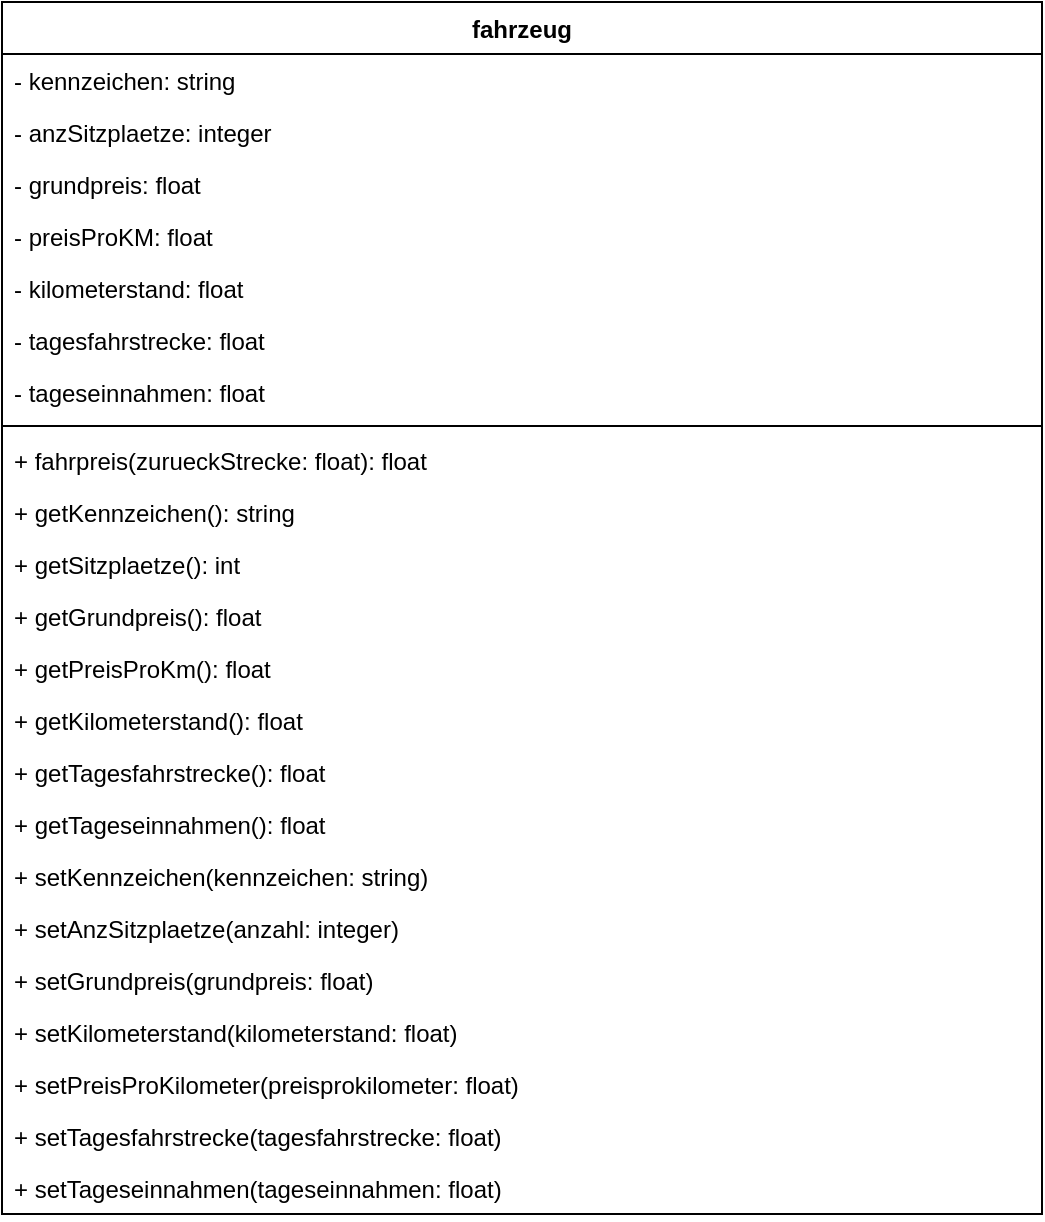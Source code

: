 <mxfile version="13.9.9" type="device"><diagram id="LLiFIgH3LSfJUoOTxBXL" name="Seite-1"><mxGraphModel dx="1086" dy="806" grid="1" gridSize="10" guides="1" tooltips="1" connect="1" arrows="1" fold="1" page="1" pageScale="1" pageWidth="827" pageHeight="1169" math="0" shadow="0"><root><mxCell id="0"/><mxCell id="1" parent="0"/><mxCell id="3kC5DwY2vfXeNxn2ET11-1" value="fahrzeug" style="swimlane;fontStyle=1;align=center;verticalAlign=top;childLayout=stackLayout;horizontal=1;startSize=26;horizontalStack=0;resizeParent=1;resizeParentMax=0;resizeLast=0;collapsible=1;marginBottom=0;" parent="1" vertex="1"><mxGeometry x="120" y="70" width="520" height="606" as="geometry"/></mxCell><mxCell id="3kC5DwY2vfXeNxn2ET11-2" value="- kennzeichen: string" style="text;strokeColor=none;fillColor=none;align=left;verticalAlign=top;spacingLeft=4;spacingRight=4;overflow=hidden;rotatable=0;points=[[0,0.5],[1,0.5]];portConstraint=eastwest;" parent="3kC5DwY2vfXeNxn2ET11-1" vertex="1"><mxGeometry y="26" width="520" height="26" as="geometry"/></mxCell><mxCell id="3kC5DwY2vfXeNxn2ET11-3" value="- anzSitzplaetze: integer" style="text;strokeColor=none;fillColor=none;align=left;verticalAlign=top;spacingLeft=4;spacingRight=4;overflow=hidden;rotatable=0;points=[[0,0.5],[1,0.5]];portConstraint=eastwest;" parent="3kC5DwY2vfXeNxn2ET11-1" vertex="1"><mxGeometry y="52" width="520" height="26" as="geometry"/></mxCell><mxCell id="3kC5DwY2vfXeNxn2ET11-4" value="- grundpreis: float" style="text;strokeColor=none;fillColor=none;align=left;verticalAlign=top;spacingLeft=4;spacingRight=4;overflow=hidden;rotatable=0;points=[[0,0.5],[1,0.5]];portConstraint=eastwest;" parent="3kC5DwY2vfXeNxn2ET11-1" vertex="1"><mxGeometry y="78" width="520" height="26" as="geometry"/></mxCell><mxCell id="3kC5DwY2vfXeNxn2ET11-5" value="- preisProKM: float" style="text;strokeColor=none;fillColor=none;align=left;verticalAlign=top;spacingLeft=4;spacingRight=4;overflow=hidden;rotatable=0;points=[[0,0.5],[1,0.5]];portConstraint=eastwest;" parent="3kC5DwY2vfXeNxn2ET11-1" vertex="1"><mxGeometry y="104" width="520" height="26" as="geometry"/></mxCell><mxCell id="3kC5DwY2vfXeNxn2ET11-6" value="- kilometerstand: float" style="text;strokeColor=none;fillColor=none;align=left;verticalAlign=top;spacingLeft=4;spacingRight=4;overflow=hidden;rotatable=0;points=[[0,0.5],[1,0.5]];portConstraint=eastwest;" parent="3kC5DwY2vfXeNxn2ET11-1" vertex="1"><mxGeometry y="130" width="520" height="26" as="geometry"/></mxCell><mxCell id="3kC5DwY2vfXeNxn2ET11-7" value="- tagesfahrstrecke: float" style="text;strokeColor=none;fillColor=none;align=left;verticalAlign=top;spacingLeft=4;spacingRight=4;overflow=hidden;rotatable=0;points=[[0,0.5],[1,0.5]];portConstraint=eastwest;" parent="3kC5DwY2vfXeNxn2ET11-1" vertex="1"><mxGeometry y="156" width="520" height="26" as="geometry"/></mxCell><mxCell id="3kC5DwY2vfXeNxn2ET11-8" value="- tageseinnahmen: float" style="text;strokeColor=none;fillColor=none;align=left;verticalAlign=top;spacingLeft=4;spacingRight=4;overflow=hidden;rotatable=0;points=[[0,0.5],[1,0.5]];portConstraint=eastwest;" parent="3kC5DwY2vfXeNxn2ET11-1" vertex="1"><mxGeometry y="182" width="520" height="26" as="geometry"/></mxCell><mxCell id="3kC5DwY2vfXeNxn2ET11-9" value="" style="line;strokeWidth=1;fillColor=none;align=left;verticalAlign=middle;spacingTop=-1;spacingLeft=3;spacingRight=3;rotatable=0;labelPosition=right;points=[];portConstraint=eastwest;" parent="3kC5DwY2vfXeNxn2ET11-1" vertex="1"><mxGeometry y="208" width="520" height="8" as="geometry"/></mxCell><mxCell id="3kC5DwY2vfXeNxn2ET11-10" value="+ fahrpreis(zurueckStrecke: float): float" style="text;strokeColor=none;fillColor=none;align=left;verticalAlign=top;spacingLeft=4;spacingRight=4;overflow=hidden;rotatable=0;points=[[0,0.5],[1,0.5]];portConstraint=eastwest;" parent="3kC5DwY2vfXeNxn2ET11-1" vertex="1"><mxGeometry y="216" width="520" height="26" as="geometry"/></mxCell><mxCell id="3kC5DwY2vfXeNxn2ET11-11" value="+ getKennzeichen(): string" style="text;strokeColor=none;fillColor=none;align=left;verticalAlign=top;spacingLeft=4;spacingRight=4;overflow=hidden;rotatable=0;points=[[0,0.5],[1,0.5]];portConstraint=eastwest;" parent="3kC5DwY2vfXeNxn2ET11-1" vertex="1"><mxGeometry y="242" width="520" height="26" as="geometry"/></mxCell><mxCell id="3kC5DwY2vfXeNxn2ET11-12" value="+ getSitzplaetze(): int" style="text;strokeColor=none;fillColor=none;align=left;verticalAlign=top;spacingLeft=4;spacingRight=4;overflow=hidden;rotatable=0;points=[[0,0.5],[1,0.5]];portConstraint=eastwest;" parent="3kC5DwY2vfXeNxn2ET11-1" vertex="1"><mxGeometry y="268" width="520" height="26" as="geometry"/></mxCell><mxCell id="3kC5DwY2vfXeNxn2ET11-13" value="+ getGrundpreis(): float" style="text;strokeColor=none;fillColor=none;align=left;verticalAlign=top;spacingLeft=4;spacingRight=4;overflow=hidden;rotatable=0;points=[[0,0.5],[1,0.5]];portConstraint=eastwest;" parent="3kC5DwY2vfXeNxn2ET11-1" vertex="1"><mxGeometry y="294" width="520" height="26" as="geometry"/></mxCell><mxCell id="3kC5DwY2vfXeNxn2ET11-14" value="+ getPreisProKm(): float" style="text;strokeColor=none;fillColor=none;align=left;verticalAlign=top;spacingLeft=4;spacingRight=4;overflow=hidden;rotatable=0;points=[[0,0.5],[1,0.5]];portConstraint=eastwest;" parent="3kC5DwY2vfXeNxn2ET11-1" vertex="1"><mxGeometry y="320" width="520" height="26" as="geometry"/></mxCell><mxCell id="3kC5DwY2vfXeNxn2ET11-15" value="+ getKilometerstand(): float" style="text;strokeColor=none;fillColor=none;align=left;verticalAlign=top;spacingLeft=4;spacingRight=4;overflow=hidden;rotatable=0;points=[[0,0.5],[1,0.5]];portConstraint=eastwest;" parent="3kC5DwY2vfXeNxn2ET11-1" vertex="1"><mxGeometry y="346" width="520" height="26" as="geometry"/></mxCell><mxCell id="3kC5DwY2vfXeNxn2ET11-16" value="+ getTagesfahrstrecke(): float" style="text;strokeColor=none;fillColor=none;align=left;verticalAlign=top;spacingLeft=4;spacingRight=4;overflow=hidden;rotatable=0;points=[[0,0.5],[1,0.5]];portConstraint=eastwest;" parent="3kC5DwY2vfXeNxn2ET11-1" vertex="1"><mxGeometry y="372" width="520" height="26" as="geometry"/></mxCell><mxCell id="3kC5DwY2vfXeNxn2ET11-17" value="+ getTageseinnahmen(): float" style="text;strokeColor=none;fillColor=none;align=left;verticalAlign=top;spacingLeft=4;spacingRight=4;overflow=hidden;rotatable=0;points=[[0,0.5],[1,0.5]];portConstraint=eastwest;" parent="3kC5DwY2vfXeNxn2ET11-1" vertex="1"><mxGeometry y="398" width="520" height="26" as="geometry"/></mxCell><mxCell id="hANOQzkqG_0_DGfksUP5-1" value="+ setKennzeichen(kennzeichen: string)" style="text;strokeColor=none;fillColor=none;align=left;verticalAlign=top;spacingLeft=4;spacingRight=4;overflow=hidden;rotatable=0;points=[[0,0.5],[1,0.5]];portConstraint=eastwest;" vertex="1" parent="3kC5DwY2vfXeNxn2ET11-1"><mxGeometry y="424" width="520" height="26" as="geometry"/></mxCell><mxCell id="hANOQzkqG_0_DGfksUP5-2" value="+ setAnzSitzplaetze(anzahl: integer)" style="text;strokeColor=none;fillColor=none;align=left;verticalAlign=top;spacingLeft=4;spacingRight=4;overflow=hidden;rotatable=0;points=[[0,0.5],[1,0.5]];portConstraint=eastwest;" vertex="1" parent="3kC5DwY2vfXeNxn2ET11-1"><mxGeometry y="450" width="520" height="26" as="geometry"/></mxCell><mxCell id="hANOQzkqG_0_DGfksUP5-3" value="+ setGrundpreis(grundpreis: float)" style="text;strokeColor=none;fillColor=none;align=left;verticalAlign=top;spacingLeft=4;spacingRight=4;overflow=hidden;rotatable=0;points=[[0,0.5],[1,0.5]];portConstraint=eastwest;" vertex="1" parent="3kC5DwY2vfXeNxn2ET11-1"><mxGeometry y="476" width="520" height="26" as="geometry"/></mxCell><mxCell id="hANOQzkqG_0_DGfksUP5-4" value="+ setKilometerstand(kilometerstand: float)" style="text;strokeColor=none;fillColor=none;align=left;verticalAlign=top;spacingLeft=4;spacingRight=4;overflow=hidden;rotatable=0;points=[[0,0.5],[1,0.5]];portConstraint=eastwest;" vertex="1" parent="3kC5DwY2vfXeNxn2ET11-1"><mxGeometry y="502" width="520" height="26" as="geometry"/></mxCell><mxCell id="hANOQzkqG_0_DGfksUP5-7" value="+ setPreisProKilometer(preisprokilometer: float)" style="text;strokeColor=none;fillColor=none;align=left;verticalAlign=top;spacingLeft=4;spacingRight=4;overflow=hidden;rotatable=0;points=[[0,0.5],[1,0.5]];portConstraint=eastwest;" vertex="1" parent="3kC5DwY2vfXeNxn2ET11-1"><mxGeometry y="528" width="520" height="26" as="geometry"/></mxCell><mxCell id="hANOQzkqG_0_DGfksUP5-5" value="+ setTagesfahrstrecke(tagesfahrstrecke: float)" style="text;strokeColor=none;fillColor=none;align=left;verticalAlign=top;spacingLeft=4;spacingRight=4;overflow=hidden;rotatable=0;points=[[0,0.5],[1,0.5]];portConstraint=eastwest;" vertex="1" parent="3kC5DwY2vfXeNxn2ET11-1"><mxGeometry y="554" width="520" height="26" as="geometry"/></mxCell><mxCell id="hANOQzkqG_0_DGfksUP5-6" value="+ setTageseinnahmen(tageseinnahmen: float)" style="text;strokeColor=none;fillColor=none;align=left;verticalAlign=top;spacingLeft=4;spacingRight=4;overflow=hidden;rotatable=0;points=[[0,0.5],[1,0.5]];portConstraint=eastwest;" vertex="1" parent="3kC5DwY2vfXeNxn2ET11-1"><mxGeometry y="580" width="520" height="26" as="geometry"/></mxCell></root></mxGraphModel></diagram></mxfile>